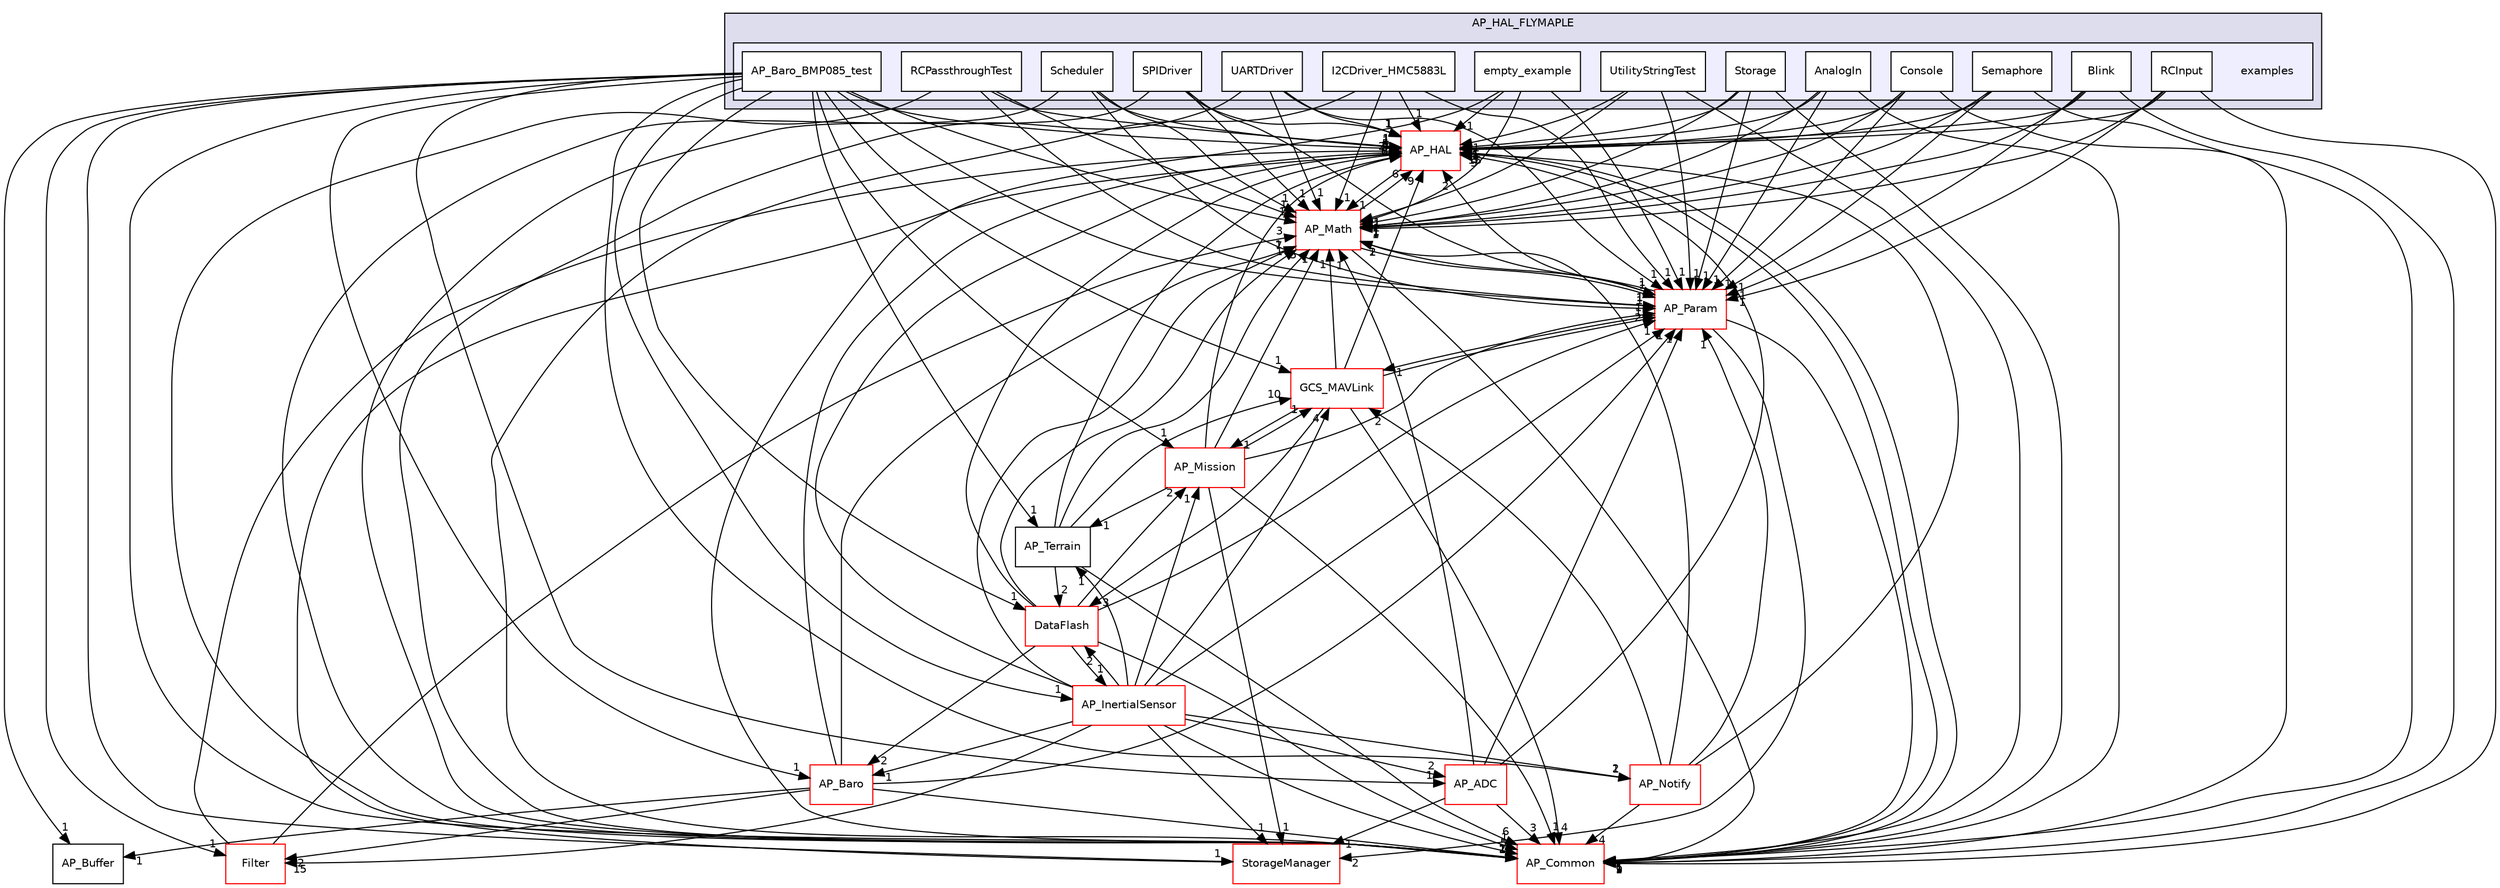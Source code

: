 digraph "libraries/AP_HAL_FLYMAPLE/examples" {
  compound=true
  node [ fontsize="10", fontname="Helvetica"];
  edge [ labelfontsize="10", labelfontname="Helvetica"];
  subgraph clusterdir_27aac1b292e2310d4a0e80f286dc9b56 {
    graph [ bgcolor="#ddddee", pencolor="black", label="AP_HAL_FLYMAPLE" fontname="Helvetica", fontsize="10", URL="dir_27aac1b292e2310d4a0e80f286dc9b56.html"]
  subgraph clusterdir_ed18f976cdba62e746de2cba1db3dcdb {
    graph [ bgcolor="#eeeeff", pencolor="black", label="" URL="dir_ed18f976cdba62e746de2cba1db3dcdb.html"];
    dir_ed18f976cdba62e746de2cba1db3dcdb [shape=plaintext label="examples"];
    dir_94212ca9f44b5ce065cd1c1413e1a442 [shape=box label="AnalogIn" color="black" fillcolor="white" style="filled" URL="dir_94212ca9f44b5ce065cd1c1413e1a442.html"];
    dir_03b0309e7c627ea22fa1131702c9cb81 [shape=box label="AP_Baro_BMP085_test" color="black" fillcolor="white" style="filled" URL="dir_03b0309e7c627ea22fa1131702c9cb81.html"];
    dir_1c68620c5082d1acf0d91aa1b590aa98 [shape=box label="Blink" color="black" fillcolor="white" style="filled" URL="dir_1c68620c5082d1acf0d91aa1b590aa98.html"];
    dir_e666265c1d565e24ff939d4e6cbce16f [shape=box label="Console" color="black" fillcolor="white" style="filled" URL="dir_e666265c1d565e24ff939d4e6cbce16f.html"];
    dir_abb561dfb106153c045790fe74bfc5fa [shape=box label="empty_example" color="black" fillcolor="white" style="filled" URL="dir_abb561dfb106153c045790fe74bfc5fa.html"];
    dir_21e5e4f60c32fc9d6b6fefa25c89d307 [shape=box label="I2CDriver_HMC5883L" color="black" fillcolor="white" style="filled" URL="dir_21e5e4f60c32fc9d6b6fefa25c89d307.html"];
    dir_950fc0c07aef2fb87ba546377efe68bc [shape=box label="RCInput" color="black" fillcolor="white" style="filled" URL="dir_950fc0c07aef2fb87ba546377efe68bc.html"];
    dir_e5df0596d78b369d30545d745a87bd59 [shape=box label="RCPassthroughTest" color="black" fillcolor="white" style="filled" URL="dir_e5df0596d78b369d30545d745a87bd59.html"];
    dir_95632a049bad5a19673857c628422611 [shape=box label="Scheduler" color="black" fillcolor="white" style="filled" URL="dir_95632a049bad5a19673857c628422611.html"];
    dir_1b3b689f2d2bda92db9328d1ea372bb3 [shape=box label="Semaphore" color="black" fillcolor="white" style="filled" URL="dir_1b3b689f2d2bda92db9328d1ea372bb3.html"];
    dir_be9c994d8df927d5a9fd4d30a8ed01d2 [shape=box label="SPIDriver" color="black" fillcolor="white" style="filled" URL="dir_be9c994d8df927d5a9fd4d30a8ed01d2.html"];
    dir_7cdb5ffd8b50977ef954c3153c1c1a1d [shape=box label="Storage" color="black" fillcolor="white" style="filled" URL="dir_7cdb5ffd8b50977ef954c3153c1c1a1d.html"];
    dir_e9b54a923b3628dbd3625419a8946562 [shape=box label="UARTDriver" color="black" fillcolor="white" style="filled" URL="dir_e9b54a923b3628dbd3625419a8946562.html"];
    dir_df503e9e5407565bf24b206570e8bcc9 [shape=box label="UtilityStringTest" color="black" fillcolor="white" style="filled" URL="dir_df503e9e5407565bf24b206570e8bcc9.html"];
  }
  }
  dir_a7fc19be35497a7ff9f517e98edaea32 [shape=box label="Filter" fillcolor="white" style="filled" color="red" URL="dir_a7fc19be35497a7ff9f517e98edaea32.html"];
  dir_be870cb78c6e1bc08f9e4388e1828b4d [shape=box label="GCS_MAVLink" fillcolor="white" style="filled" color="red" URL="dir_be870cb78c6e1bc08f9e4388e1828b4d.html"];
  dir_e79ddc13cd2b4faf04987f849586d280 [shape=box label="AP_Notify" fillcolor="white" style="filled" color="red" URL="dir_e79ddc13cd2b4faf04987f849586d280.html"];
  dir_1cbc10423b2512b31103883361e0123b [shape=box label="AP_HAL" fillcolor="white" style="filled" color="red" URL="dir_1cbc10423b2512b31103883361e0123b.html"];
  dir_200d929b8d5577e7f19dc05ce443c612 [shape=box label="AP_Param" fillcolor="white" style="filled" color="red" URL="dir_200d929b8d5577e7f19dc05ce443c612.html"];
  dir_f8d151dc119ef4d37afa003c944b490a [shape=box label="AP_InertialSensor" fillcolor="white" style="filled" color="red" URL="dir_f8d151dc119ef4d37afa003c944b490a.html"];
  dir_881c5116171f3dbd959b4d99310ce5b6 [shape=box label="AP_Buffer" URL="dir_881c5116171f3dbd959b4d99310ce5b6.html"];
  dir_943e52f8581fabc839a1d5cc5644b223 [shape=box label="StorageManager" fillcolor="white" style="filled" color="red" URL="dir_943e52f8581fabc839a1d5cc5644b223.html"];
  dir_996e8670f125f81a54035ee10c7e09eb [shape=box label="AP_ADC" fillcolor="white" style="filled" color="red" URL="dir_996e8670f125f81a54035ee10c7e09eb.html"];
  dir_93fb9127672489656ce87df72f6e986d [shape=box label="AP_Math" fillcolor="white" style="filled" color="red" URL="dir_93fb9127672489656ce87df72f6e986d.html"];
  dir_7db4a971a8c593e04169c3b474b45b25 [shape=box label="AP_Baro" fillcolor="white" style="filled" color="red" URL="dir_7db4a971a8c593e04169c3b474b45b25.html"];
  dir_f928a1ceb1b35bc625539098c2ce4b5a [shape=box label="AP_Terrain" URL="dir_f928a1ceb1b35bc625539098c2ce4b5a.html"];
  dir_df3f4256615fd4197927a84a019a8bd8 [shape=box label="AP_Common" fillcolor="white" style="filled" color="red" URL="dir_df3f4256615fd4197927a84a019a8bd8.html"];
  dir_8d948ab9565677f64d3685937d41488b [shape=box label="DataFlash" fillcolor="white" style="filled" color="red" URL="dir_8d948ab9565677f64d3685937d41488b.html"];
  dir_ba666ef17abd61415700e81def64829e [shape=box label="AP_Mission" fillcolor="white" style="filled" color="red" URL="dir_ba666ef17abd61415700e81def64829e.html"];
  dir_e666265c1d565e24ff939d4e6cbce16f->dir_1cbc10423b2512b31103883361e0123b [headlabel="1", labeldistance=1.5 headhref="dir_000071_000046.html"];
  dir_e666265c1d565e24ff939d4e6cbce16f->dir_200d929b8d5577e7f19dc05ce443c612 [headlabel="1", labeldistance=1.5 headhref="dir_000071_000127.html"];
  dir_e666265c1d565e24ff939d4e6cbce16f->dir_93fb9127672489656ce87df72f6e986d [headlabel="1", labeldistance=1.5 headhref="dir_000071_000095.html"];
  dir_e666265c1d565e24ff939d4e6cbce16f->dir_df3f4256615fd4197927a84a019a8bd8 [headlabel="1", labeldistance=1.5 headhref="dir_000071_000030.html"];
  dir_03b0309e7c627ea22fa1131702c9cb81->dir_a7fc19be35497a7ff9f517e98edaea32 [headlabel="1", labeldistance=1.5 headhref="dir_000069_000156.html"];
  dir_03b0309e7c627ea22fa1131702c9cb81->dir_be870cb78c6e1bc08f9e4388e1828b4d [headlabel="1", labeldistance=1.5 headhref="dir_000069_000162.html"];
  dir_03b0309e7c627ea22fa1131702c9cb81->dir_e79ddc13cd2b4faf04987f849586d280 [headlabel="1", labeldistance=1.5 headhref="dir_000069_000117.html"];
  dir_03b0309e7c627ea22fa1131702c9cb81->dir_1cbc10423b2512b31103883361e0123b [headlabel="1", labeldistance=1.5 headhref="dir_000069_000046.html"];
  dir_03b0309e7c627ea22fa1131702c9cb81->dir_200d929b8d5577e7f19dc05ce443c612 [headlabel="1", labeldistance=1.5 headhref="dir_000069_000127.html"];
  dir_03b0309e7c627ea22fa1131702c9cb81->dir_f8d151dc119ef4d37afa003c944b490a [headlabel="1", labeldistance=1.5 headhref="dir_000069_000087.html"];
  dir_03b0309e7c627ea22fa1131702c9cb81->dir_881c5116171f3dbd959b4d99310ce5b6 [headlabel="1", labeldistance=1.5 headhref="dir_000069_000028.html"];
  dir_03b0309e7c627ea22fa1131702c9cb81->dir_943e52f8581fabc839a1d5cc5644b223 [headlabel="1", labeldistance=1.5 headhref="dir_000069_000177.html"];
  dir_03b0309e7c627ea22fa1131702c9cb81->dir_996e8670f125f81a54035ee10c7e09eb [headlabel="1", labeldistance=1.5 headhref="dir_000069_000010.html"];
  dir_03b0309e7c627ea22fa1131702c9cb81->dir_93fb9127672489656ce87df72f6e986d [headlabel="1", labeldistance=1.5 headhref="dir_000069_000095.html"];
  dir_03b0309e7c627ea22fa1131702c9cb81->dir_7db4a971a8c593e04169c3b474b45b25 [headlabel="1", labeldistance=1.5 headhref="dir_000069_000021.html"];
  dir_03b0309e7c627ea22fa1131702c9cb81->dir_f928a1ceb1b35bc625539098c2ce4b5a [headlabel="1", labeldistance=1.5 headhref="dir_000069_000147.html"];
  dir_03b0309e7c627ea22fa1131702c9cb81->dir_df3f4256615fd4197927a84a019a8bd8 [headlabel="1", labeldistance=1.5 headhref="dir_000069_000030.html"];
  dir_03b0309e7c627ea22fa1131702c9cb81->dir_8d948ab9565677f64d3685937d41488b [headlabel="1", labeldistance=1.5 headhref="dir_000069_000153.html"];
  dir_03b0309e7c627ea22fa1131702c9cb81->dir_ba666ef17abd61415700e81def64829e [headlabel="1", labeldistance=1.5 headhref="dir_000069_000102.html"];
  dir_abb561dfb106153c045790fe74bfc5fa->dir_1cbc10423b2512b31103883361e0123b [headlabel="1", labeldistance=1.5 headhref="dir_000075_000046.html"];
  dir_abb561dfb106153c045790fe74bfc5fa->dir_200d929b8d5577e7f19dc05ce443c612 [headlabel="1", labeldistance=1.5 headhref="dir_000075_000127.html"];
  dir_abb561dfb106153c045790fe74bfc5fa->dir_93fb9127672489656ce87df72f6e986d [headlabel="1", labeldistance=1.5 headhref="dir_000075_000095.html"];
  dir_abb561dfb106153c045790fe74bfc5fa->dir_df3f4256615fd4197927a84a019a8bd8 [headlabel="1", labeldistance=1.5 headhref="dir_000075_000030.html"];
  dir_e5df0596d78b369d30545d745a87bd59->dir_1cbc10423b2512b31103883361e0123b [headlabel="1", labeldistance=1.5 headhref="dir_000077_000046.html"];
  dir_e5df0596d78b369d30545d745a87bd59->dir_200d929b8d5577e7f19dc05ce443c612 [headlabel="1", labeldistance=1.5 headhref="dir_000077_000127.html"];
  dir_e5df0596d78b369d30545d745a87bd59->dir_93fb9127672489656ce87df72f6e986d [headlabel="1", labeldistance=1.5 headhref="dir_000077_000095.html"];
  dir_e5df0596d78b369d30545d745a87bd59->dir_df3f4256615fd4197927a84a019a8bd8 [headlabel="1", labeldistance=1.5 headhref="dir_000077_000030.html"];
  dir_a7fc19be35497a7ff9f517e98edaea32->dir_1cbc10423b2512b31103883361e0123b [headlabel="5", labeldistance=1.5 headhref="dir_000156_000046.html"];
  dir_a7fc19be35497a7ff9f517e98edaea32->dir_93fb9127672489656ce87df72f6e986d [headlabel="3", labeldistance=1.5 headhref="dir_000156_000095.html"];
  dir_be870cb78c6e1bc08f9e4388e1828b4d->dir_1cbc10423b2512b31103883361e0123b [headlabel="9", labeldistance=1.5 headhref="dir_000162_000046.html"];
  dir_be870cb78c6e1bc08f9e4388e1828b4d->dir_200d929b8d5577e7f19dc05ce443c612 [headlabel="1", labeldistance=1.5 headhref="dir_000162_000127.html"];
  dir_be870cb78c6e1bc08f9e4388e1828b4d->dir_93fb9127672489656ce87df72f6e986d [headlabel="1", labeldistance=1.5 headhref="dir_000162_000095.html"];
  dir_be870cb78c6e1bc08f9e4388e1828b4d->dir_df3f4256615fd4197927a84a019a8bd8 [headlabel="4", labeldistance=1.5 headhref="dir_000162_000030.html"];
  dir_be870cb78c6e1bc08f9e4388e1828b4d->dir_8d948ab9565677f64d3685937d41488b [headlabel="3", labeldistance=1.5 headhref="dir_000162_000153.html"];
  dir_be870cb78c6e1bc08f9e4388e1828b4d->dir_ba666ef17abd61415700e81def64829e [headlabel="1", labeldistance=1.5 headhref="dir_000162_000102.html"];
  dir_e79ddc13cd2b4faf04987f849586d280->dir_be870cb78c6e1bc08f9e4388e1828b4d [headlabel="2", labeldistance=1.5 headhref="dir_000117_000162.html"];
  dir_e79ddc13cd2b4faf04987f849586d280->dir_1cbc10423b2512b31103883361e0123b [headlabel="16", labeldistance=1.5 headhref="dir_000117_000046.html"];
  dir_e79ddc13cd2b4faf04987f849586d280->dir_200d929b8d5577e7f19dc05ce443c612 [headlabel="1", labeldistance=1.5 headhref="dir_000117_000127.html"];
  dir_e79ddc13cd2b4faf04987f849586d280->dir_93fb9127672489656ce87df72f6e986d [headlabel="2", labeldistance=1.5 headhref="dir_000117_000095.html"];
  dir_e79ddc13cd2b4faf04987f849586d280->dir_df3f4256615fd4197927a84a019a8bd8 [headlabel="4", labeldistance=1.5 headhref="dir_000117_000030.html"];
  dir_1cbc10423b2512b31103883361e0123b->dir_93fb9127672489656ce87df72f6e986d [headlabel="1", labeldistance=1.5 headhref="dir_000046_000095.html"];
  dir_1cbc10423b2512b31103883361e0123b->dir_df3f4256615fd4197927a84a019a8bd8 [headlabel="6", labeldistance=1.5 headhref="dir_000046_000030.html"];
  dir_200d929b8d5577e7f19dc05ce443c612->dir_be870cb78c6e1bc08f9e4388e1828b4d [headlabel="1", labeldistance=1.5 headhref="dir_000127_000162.html"];
  dir_200d929b8d5577e7f19dc05ce443c612->dir_1cbc10423b2512b31103883361e0123b [headlabel="2", labeldistance=1.5 headhref="dir_000127_000046.html"];
  dir_200d929b8d5577e7f19dc05ce443c612->dir_943e52f8581fabc839a1d5cc5644b223 [headlabel="2", labeldistance=1.5 headhref="dir_000127_000177.html"];
  dir_200d929b8d5577e7f19dc05ce443c612->dir_93fb9127672489656ce87df72f6e986d [headlabel="1", labeldistance=1.5 headhref="dir_000127_000095.html"];
  dir_200d929b8d5577e7f19dc05ce443c612->dir_df3f4256615fd4197927a84a019a8bd8 [headlabel="1", labeldistance=1.5 headhref="dir_000127_000030.html"];
  dir_94212ca9f44b5ce065cd1c1413e1a442->dir_1cbc10423b2512b31103883361e0123b [headlabel="1", labeldistance=1.5 headhref="dir_000056_000046.html"];
  dir_94212ca9f44b5ce065cd1c1413e1a442->dir_200d929b8d5577e7f19dc05ce443c612 [headlabel="1", labeldistance=1.5 headhref="dir_000056_000127.html"];
  dir_94212ca9f44b5ce065cd1c1413e1a442->dir_93fb9127672489656ce87df72f6e986d [headlabel="1", labeldistance=1.5 headhref="dir_000056_000095.html"];
  dir_94212ca9f44b5ce065cd1c1413e1a442->dir_df3f4256615fd4197927a84a019a8bd8 [headlabel="1", labeldistance=1.5 headhref="dir_000056_000030.html"];
  dir_f8d151dc119ef4d37afa003c944b490a->dir_a7fc19be35497a7ff9f517e98edaea32 [headlabel="15", labeldistance=1.5 headhref="dir_000087_000156.html"];
  dir_f8d151dc119ef4d37afa003c944b490a->dir_be870cb78c6e1bc08f9e4388e1828b4d [headlabel="4", labeldistance=1.5 headhref="dir_000087_000162.html"];
  dir_f8d151dc119ef4d37afa003c944b490a->dir_e79ddc13cd2b4faf04987f849586d280 [headlabel="2", labeldistance=1.5 headhref="dir_000087_000117.html"];
  dir_f8d151dc119ef4d37afa003c944b490a->dir_1cbc10423b2512b31103883361e0123b [headlabel="24", labeldistance=1.5 headhref="dir_000087_000046.html"];
  dir_f8d151dc119ef4d37afa003c944b490a->dir_200d929b8d5577e7f19dc05ce443c612 [headlabel="1", labeldistance=1.5 headhref="dir_000087_000127.html"];
  dir_f8d151dc119ef4d37afa003c944b490a->dir_943e52f8581fabc839a1d5cc5644b223 [headlabel="1", labeldistance=1.5 headhref="dir_000087_000177.html"];
  dir_f8d151dc119ef4d37afa003c944b490a->dir_996e8670f125f81a54035ee10c7e09eb [headlabel="2", labeldistance=1.5 headhref="dir_000087_000010.html"];
  dir_f8d151dc119ef4d37afa003c944b490a->dir_93fb9127672489656ce87df72f6e986d [headlabel="7", labeldistance=1.5 headhref="dir_000087_000095.html"];
  dir_f8d151dc119ef4d37afa003c944b490a->dir_7db4a971a8c593e04169c3b474b45b25 [headlabel="1", labeldistance=1.5 headhref="dir_000087_000021.html"];
  dir_f8d151dc119ef4d37afa003c944b490a->dir_f928a1ceb1b35bc625539098c2ce4b5a [headlabel="1", labeldistance=1.5 headhref="dir_000087_000147.html"];
  dir_f8d151dc119ef4d37afa003c944b490a->dir_df3f4256615fd4197927a84a019a8bd8 [headlabel="5", labeldistance=1.5 headhref="dir_000087_000030.html"];
  dir_f8d151dc119ef4d37afa003c944b490a->dir_8d948ab9565677f64d3685937d41488b [headlabel="2", labeldistance=1.5 headhref="dir_000087_000153.html"];
  dir_f8d151dc119ef4d37afa003c944b490a->dir_ba666ef17abd61415700e81def64829e [headlabel="1", labeldistance=1.5 headhref="dir_000087_000102.html"];
  dir_21e5e4f60c32fc9d6b6fefa25c89d307->dir_1cbc10423b2512b31103883361e0123b [headlabel="1", labeldistance=1.5 headhref="dir_000076_000046.html"];
  dir_21e5e4f60c32fc9d6b6fefa25c89d307->dir_200d929b8d5577e7f19dc05ce443c612 [headlabel="1", labeldistance=1.5 headhref="dir_000076_000127.html"];
  dir_21e5e4f60c32fc9d6b6fefa25c89d307->dir_93fb9127672489656ce87df72f6e986d [headlabel="1", labeldistance=1.5 headhref="dir_000076_000095.html"];
  dir_21e5e4f60c32fc9d6b6fefa25c89d307->dir_df3f4256615fd4197927a84a019a8bd8 [headlabel="1", labeldistance=1.5 headhref="dir_000076_000030.html"];
  dir_be9c994d8df927d5a9fd4d30a8ed01d2->dir_1cbc10423b2512b31103883361e0123b [headlabel="1", labeldistance=1.5 headhref="dir_000068_000046.html"];
  dir_be9c994d8df927d5a9fd4d30a8ed01d2->dir_200d929b8d5577e7f19dc05ce443c612 [headlabel="1", labeldistance=1.5 headhref="dir_000068_000127.html"];
  dir_be9c994d8df927d5a9fd4d30a8ed01d2->dir_93fb9127672489656ce87df72f6e986d [headlabel="1", labeldistance=1.5 headhref="dir_000068_000095.html"];
  dir_be9c994d8df927d5a9fd4d30a8ed01d2->dir_df3f4256615fd4197927a84a019a8bd8 [headlabel="1", labeldistance=1.5 headhref="dir_000068_000030.html"];
  dir_1b3b689f2d2bda92db9328d1ea372bb3->dir_1cbc10423b2512b31103883361e0123b [headlabel="1", labeldistance=1.5 headhref="dir_000078_000046.html"];
  dir_1b3b689f2d2bda92db9328d1ea372bb3->dir_200d929b8d5577e7f19dc05ce443c612 [headlabel="1", labeldistance=1.5 headhref="dir_000078_000127.html"];
  dir_1b3b689f2d2bda92db9328d1ea372bb3->dir_93fb9127672489656ce87df72f6e986d [headlabel="1", labeldistance=1.5 headhref="dir_000078_000095.html"];
  dir_1b3b689f2d2bda92db9328d1ea372bb3->dir_df3f4256615fd4197927a84a019a8bd8 [headlabel="1", labeldistance=1.5 headhref="dir_000078_000030.html"];
  dir_943e52f8581fabc839a1d5cc5644b223->dir_1cbc10423b2512b31103883361e0123b [headlabel="3", labeldistance=1.5 headhref="dir_000177_000046.html"];
  dir_950fc0c07aef2fb87ba546377efe68bc->dir_1cbc10423b2512b31103883361e0123b [headlabel="1", labeldistance=1.5 headhref="dir_000059_000046.html"];
  dir_950fc0c07aef2fb87ba546377efe68bc->dir_200d929b8d5577e7f19dc05ce443c612 [headlabel="1", labeldistance=1.5 headhref="dir_000059_000127.html"];
  dir_950fc0c07aef2fb87ba546377efe68bc->dir_93fb9127672489656ce87df72f6e986d [headlabel="1", labeldistance=1.5 headhref="dir_000059_000095.html"];
  dir_950fc0c07aef2fb87ba546377efe68bc->dir_df3f4256615fd4197927a84a019a8bd8 [headlabel="1", labeldistance=1.5 headhref="dir_000059_000030.html"];
  dir_996e8670f125f81a54035ee10c7e09eb->dir_1cbc10423b2512b31103883361e0123b [headlabel="5", labeldistance=1.5 headhref="dir_000010_000046.html"];
  dir_996e8670f125f81a54035ee10c7e09eb->dir_200d929b8d5577e7f19dc05ce443c612 [headlabel="1", labeldistance=1.5 headhref="dir_000010_000127.html"];
  dir_996e8670f125f81a54035ee10c7e09eb->dir_943e52f8581fabc839a1d5cc5644b223 [headlabel="1", labeldistance=1.5 headhref="dir_000010_000177.html"];
  dir_996e8670f125f81a54035ee10c7e09eb->dir_93fb9127672489656ce87df72f6e986d [headlabel="1", labeldistance=1.5 headhref="dir_000010_000095.html"];
  dir_996e8670f125f81a54035ee10c7e09eb->dir_df3f4256615fd4197927a84a019a8bd8 [headlabel="3", labeldistance=1.5 headhref="dir_000010_000030.html"];
  dir_95632a049bad5a19673857c628422611->dir_1cbc10423b2512b31103883361e0123b [headlabel="1", labeldistance=1.5 headhref="dir_000067_000046.html"];
  dir_95632a049bad5a19673857c628422611->dir_200d929b8d5577e7f19dc05ce443c612 [headlabel="1", labeldistance=1.5 headhref="dir_000067_000127.html"];
  dir_95632a049bad5a19673857c628422611->dir_93fb9127672489656ce87df72f6e986d [headlabel="1", labeldistance=1.5 headhref="dir_000067_000095.html"];
  dir_95632a049bad5a19673857c628422611->dir_df3f4256615fd4197927a84a019a8bd8 [headlabel="1", labeldistance=1.5 headhref="dir_000067_000030.html"];
  dir_93fb9127672489656ce87df72f6e986d->dir_1cbc10423b2512b31103883361e0123b [headlabel="6", labeldistance=1.5 headhref="dir_000095_000046.html"];
  dir_93fb9127672489656ce87df72f6e986d->dir_200d929b8d5577e7f19dc05ce443c612 [headlabel="1", labeldistance=1.5 headhref="dir_000095_000127.html"];
  dir_93fb9127672489656ce87df72f6e986d->dir_df3f4256615fd4197927a84a019a8bd8 [headlabel="1", labeldistance=1.5 headhref="dir_000095_000030.html"];
  dir_7db4a971a8c593e04169c3b474b45b25->dir_a7fc19be35497a7ff9f517e98edaea32 [headlabel="2", labeldistance=1.5 headhref="dir_000021_000156.html"];
  dir_7db4a971a8c593e04169c3b474b45b25->dir_1cbc10423b2512b31103883361e0123b [headlabel="8", labeldistance=1.5 headhref="dir_000021_000046.html"];
  dir_7db4a971a8c593e04169c3b474b45b25->dir_200d929b8d5577e7f19dc05ce443c612 [headlabel="1", labeldistance=1.5 headhref="dir_000021_000127.html"];
  dir_7db4a971a8c593e04169c3b474b45b25->dir_881c5116171f3dbd959b4d99310ce5b6 [headlabel="1", labeldistance=1.5 headhref="dir_000021_000028.html"];
  dir_7db4a971a8c593e04169c3b474b45b25->dir_93fb9127672489656ce87df72f6e986d [headlabel="1", labeldistance=1.5 headhref="dir_000021_000095.html"];
  dir_7db4a971a8c593e04169c3b474b45b25->dir_df3f4256615fd4197927a84a019a8bd8 [headlabel="2", labeldistance=1.5 headhref="dir_000021_000030.html"];
  dir_f928a1ceb1b35bc625539098c2ce4b5a->dir_be870cb78c6e1bc08f9e4388e1828b4d [headlabel="10", labeldistance=1.5 headhref="dir_000147_000162.html"];
  dir_f928a1ceb1b35bc625539098c2ce4b5a->dir_1cbc10423b2512b31103883361e0123b [headlabel="6", labeldistance=1.5 headhref="dir_000147_000046.html"];
  dir_f928a1ceb1b35bc625539098c2ce4b5a->dir_93fb9127672489656ce87df72f6e986d [headlabel="5", labeldistance=1.5 headhref="dir_000147_000095.html"];
  dir_f928a1ceb1b35bc625539098c2ce4b5a->dir_df3f4256615fd4197927a84a019a8bd8 [headlabel="6", labeldistance=1.5 headhref="dir_000147_000030.html"];
  dir_f928a1ceb1b35bc625539098c2ce4b5a->dir_8d948ab9565677f64d3685937d41488b [headlabel="2", labeldistance=1.5 headhref="dir_000147_000153.html"];
  dir_7cdb5ffd8b50977ef954c3153c1c1a1d->dir_1cbc10423b2512b31103883361e0123b [headlabel="1", labeldistance=1.5 headhref="dir_000063_000046.html"];
  dir_7cdb5ffd8b50977ef954c3153c1c1a1d->dir_200d929b8d5577e7f19dc05ce443c612 [headlabel="1", labeldistance=1.5 headhref="dir_000063_000127.html"];
  dir_7cdb5ffd8b50977ef954c3153c1c1a1d->dir_93fb9127672489656ce87df72f6e986d [headlabel="1", labeldistance=1.5 headhref="dir_000063_000095.html"];
  dir_7cdb5ffd8b50977ef954c3153c1c1a1d->dir_df3f4256615fd4197927a84a019a8bd8 [headlabel="1", labeldistance=1.5 headhref="dir_000063_000030.html"];
  dir_1c68620c5082d1acf0d91aa1b590aa98->dir_1cbc10423b2512b31103883361e0123b [headlabel="1", labeldistance=1.5 headhref="dir_000070_000046.html"];
  dir_1c68620c5082d1acf0d91aa1b590aa98->dir_200d929b8d5577e7f19dc05ce443c612 [headlabel="1", labeldistance=1.5 headhref="dir_000070_000127.html"];
  dir_1c68620c5082d1acf0d91aa1b590aa98->dir_93fb9127672489656ce87df72f6e986d [headlabel="1", labeldistance=1.5 headhref="dir_000070_000095.html"];
  dir_1c68620c5082d1acf0d91aa1b590aa98->dir_df3f4256615fd4197927a84a019a8bd8 [headlabel="1", labeldistance=1.5 headhref="dir_000070_000030.html"];
  dir_df503e9e5407565bf24b206570e8bcc9->dir_1cbc10423b2512b31103883361e0123b [headlabel="1", labeldistance=1.5 headhref="dir_000079_000046.html"];
  dir_df503e9e5407565bf24b206570e8bcc9->dir_200d929b8d5577e7f19dc05ce443c612 [headlabel="1", labeldistance=1.5 headhref="dir_000079_000127.html"];
  dir_df503e9e5407565bf24b206570e8bcc9->dir_93fb9127672489656ce87df72f6e986d [headlabel="1", labeldistance=1.5 headhref="dir_000079_000095.html"];
  dir_df503e9e5407565bf24b206570e8bcc9->dir_df3f4256615fd4197927a84a019a8bd8 [headlabel="1", labeldistance=1.5 headhref="dir_000079_000030.html"];
  dir_df3f4256615fd4197927a84a019a8bd8->dir_1cbc10423b2512b31103883361e0123b [headlabel="3", labeldistance=1.5 headhref="dir_000030_000046.html"];
  dir_8d948ab9565677f64d3685937d41488b->dir_1cbc10423b2512b31103883361e0123b [headlabel="9", labeldistance=1.5 headhref="dir_000153_000046.html"];
  dir_8d948ab9565677f64d3685937d41488b->dir_200d929b8d5577e7f19dc05ce443c612 [headlabel="2", labeldistance=1.5 headhref="dir_000153_000127.html"];
  dir_8d948ab9565677f64d3685937d41488b->dir_f8d151dc119ef4d37afa003c944b490a [headlabel="1", labeldistance=1.5 headhref="dir_000153_000087.html"];
  dir_8d948ab9565677f64d3685937d41488b->dir_93fb9127672489656ce87df72f6e986d [headlabel="1", labeldistance=1.5 headhref="dir_000153_000095.html"];
  dir_8d948ab9565677f64d3685937d41488b->dir_7db4a971a8c593e04169c3b474b45b25 [headlabel="2", labeldistance=1.5 headhref="dir_000153_000021.html"];
  dir_8d948ab9565677f64d3685937d41488b->dir_df3f4256615fd4197927a84a019a8bd8 [headlabel="1", labeldistance=1.5 headhref="dir_000153_000030.html"];
  dir_8d948ab9565677f64d3685937d41488b->dir_ba666ef17abd61415700e81def64829e [headlabel="2", labeldistance=1.5 headhref="dir_000153_000102.html"];
  dir_ba666ef17abd61415700e81def64829e->dir_be870cb78c6e1bc08f9e4388e1828b4d [headlabel="1", labeldistance=1.5 headhref="dir_000102_000162.html"];
  dir_ba666ef17abd61415700e81def64829e->dir_1cbc10423b2512b31103883361e0123b [headlabel="2", labeldistance=1.5 headhref="dir_000102_000046.html"];
  dir_ba666ef17abd61415700e81def64829e->dir_200d929b8d5577e7f19dc05ce443c612 [headlabel="1", labeldistance=1.5 headhref="dir_000102_000127.html"];
  dir_ba666ef17abd61415700e81def64829e->dir_943e52f8581fabc839a1d5cc5644b223 [headlabel="1", labeldistance=1.5 headhref="dir_000102_000177.html"];
  dir_ba666ef17abd61415700e81def64829e->dir_93fb9127672489656ce87df72f6e986d [headlabel="1", labeldistance=1.5 headhref="dir_000102_000095.html"];
  dir_ba666ef17abd61415700e81def64829e->dir_f928a1ceb1b35bc625539098c2ce4b5a [headlabel="1", labeldistance=1.5 headhref="dir_000102_000147.html"];
  dir_ba666ef17abd61415700e81def64829e->dir_df3f4256615fd4197927a84a019a8bd8 [headlabel="1", labeldistance=1.5 headhref="dir_000102_000030.html"];
  dir_e9b54a923b3628dbd3625419a8946562->dir_1cbc10423b2512b31103883361e0123b [headlabel="1", labeldistance=1.5 headhref="dir_000065_000046.html"];
  dir_e9b54a923b3628dbd3625419a8946562->dir_200d929b8d5577e7f19dc05ce443c612 [headlabel="1", labeldistance=1.5 headhref="dir_000065_000127.html"];
  dir_e9b54a923b3628dbd3625419a8946562->dir_93fb9127672489656ce87df72f6e986d [headlabel="1", labeldistance=1.5 headhref="dir_000065_000095.html"];
  dir_e9b54a923b3628dbd3625419a8946562->dir_df3f4256615fd4197927a84a019a8bd8 [headlabel="1", labeldistance=1.5 headhref="dir_000065_000030.html"];
}
